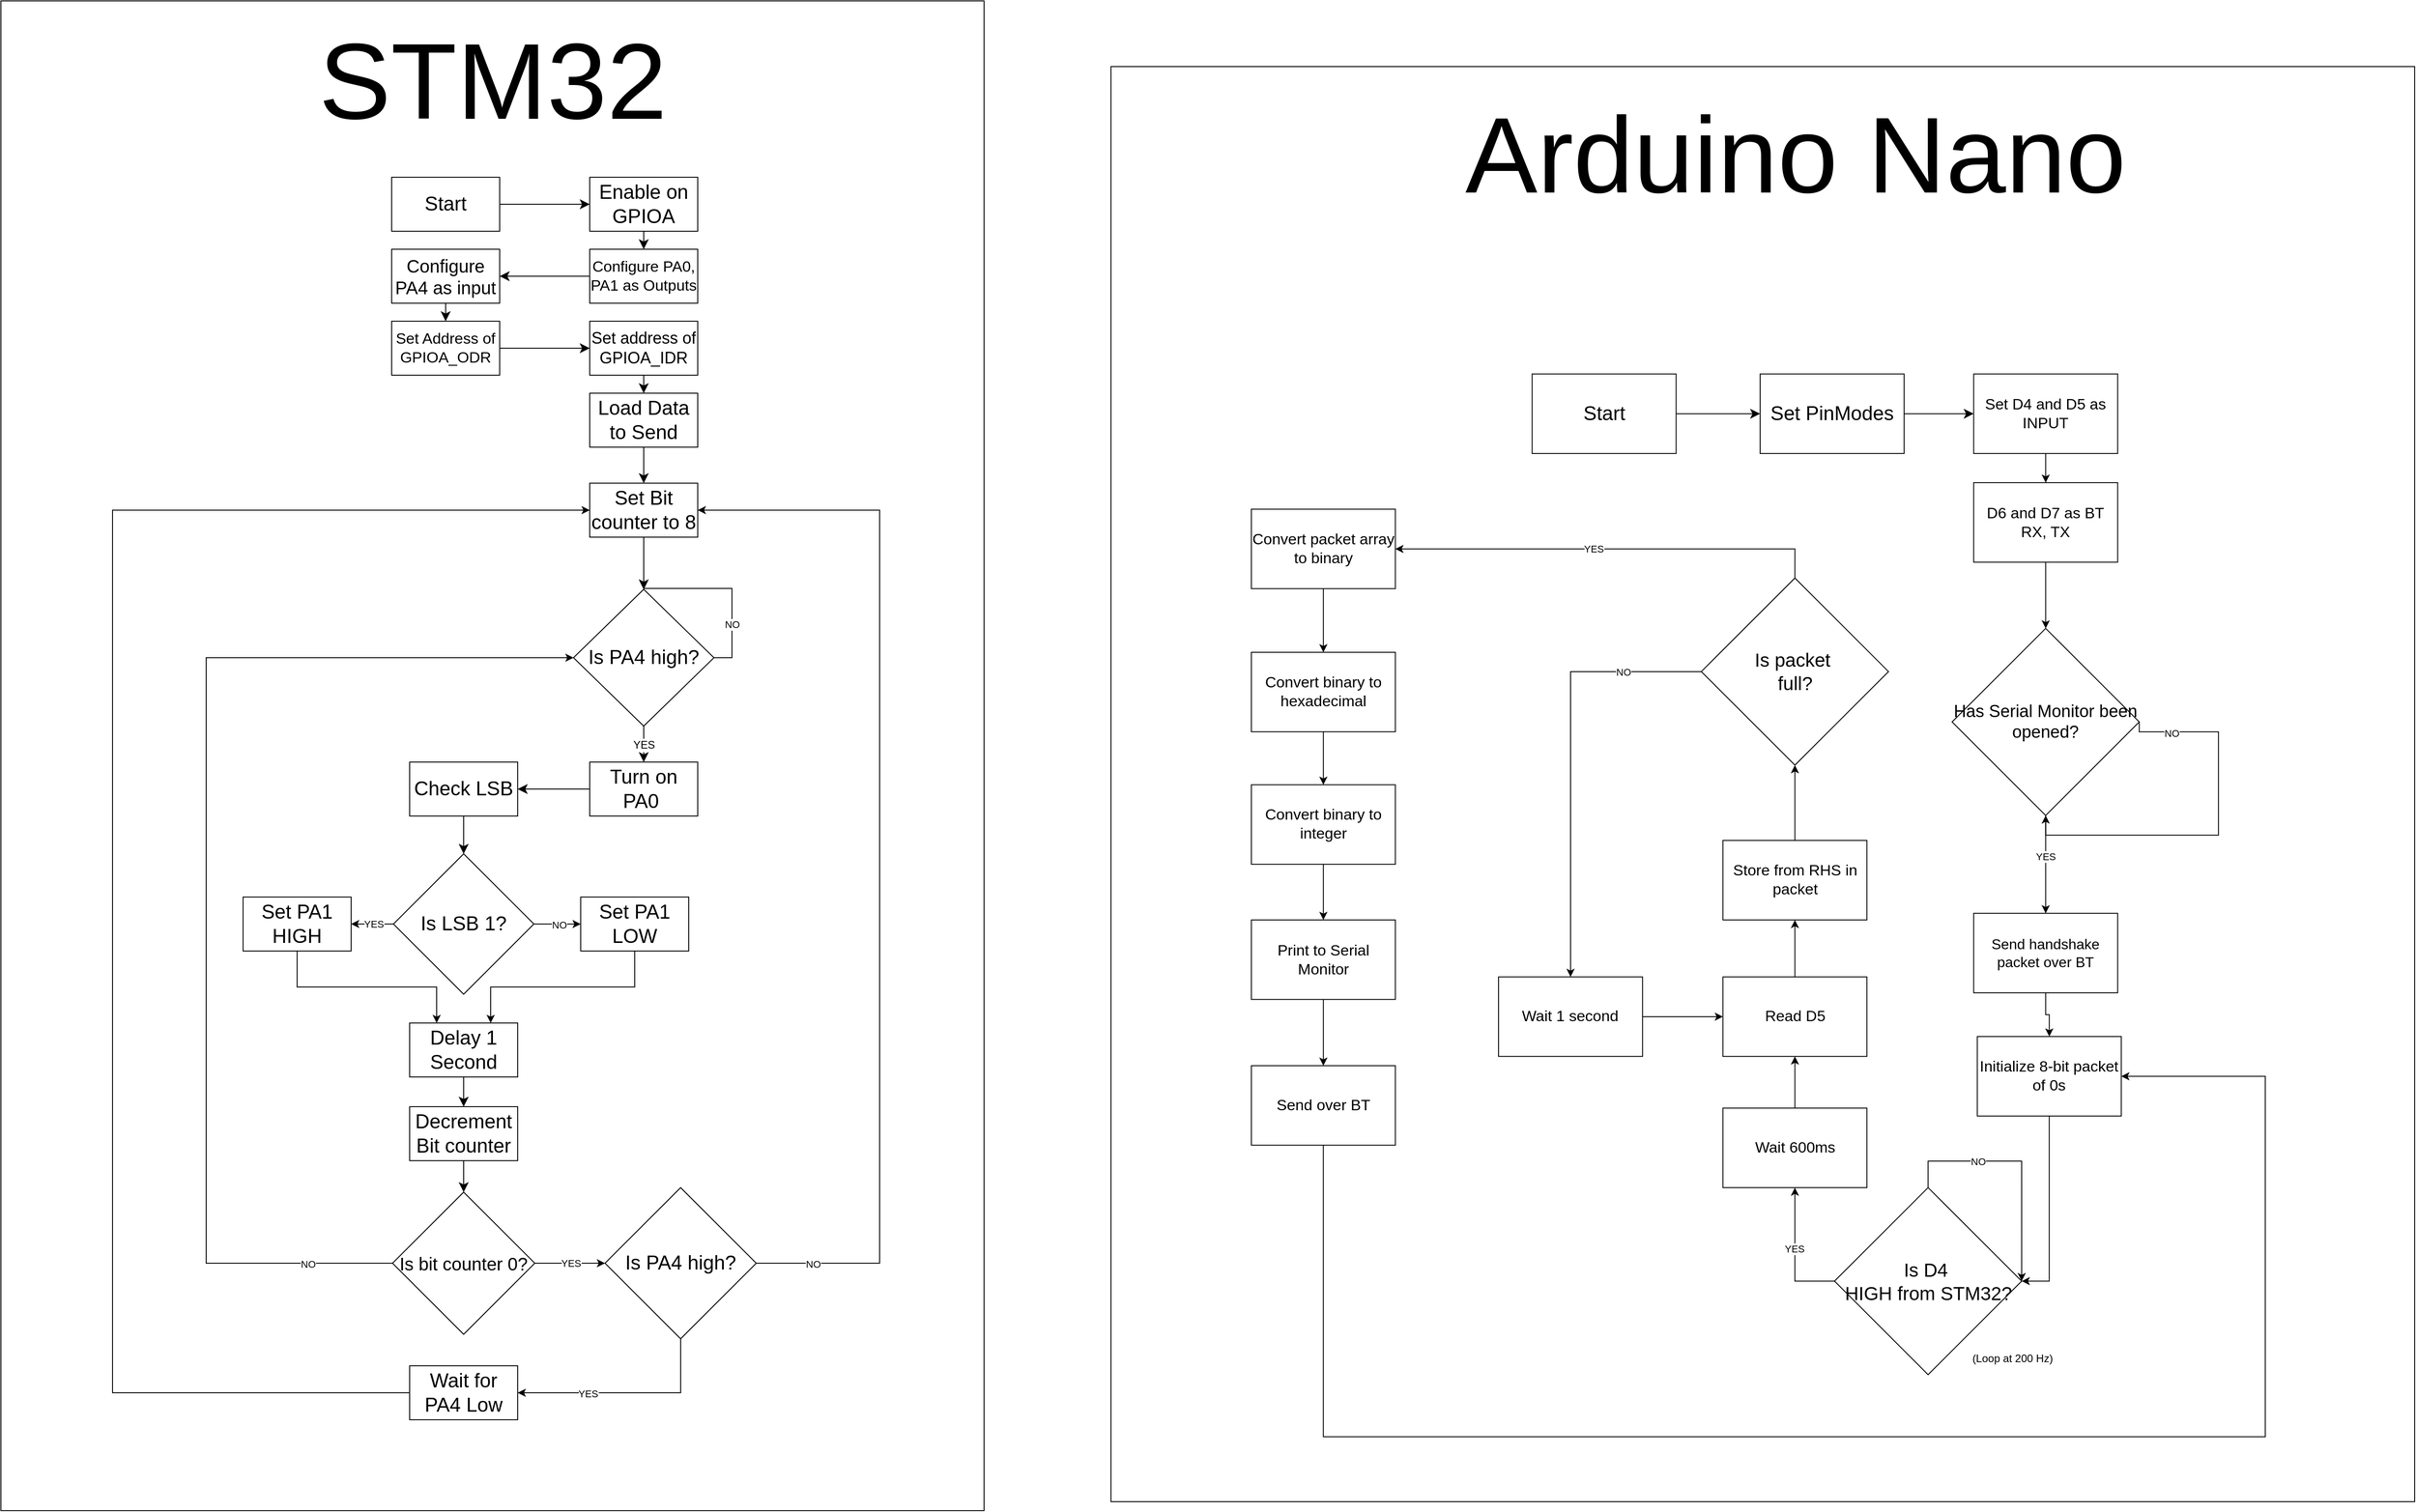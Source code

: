 <mxfile version="27.0.5">
  <diagram name="Page-1" id="XIZshbfn7NMJk_1GvI07">
    <mxGraphModel dx="4177" dy="2277" grid="0" gridSize="10" guides="1" tooltips="1" connect="1" arrows="1" fold="1" page="0" pageScale="1" pageWidth="850" pageHeight="1100" math="0" shadow="0">
      <root>
        <mxCell id="0" />
        <mxCell id="1" parent="0" />
        <mxCell id="Hcrr5EgMV3pNzxd26oQe-16" value="" style="rounded=0;whiteSpace=wrap;html=1;" vertex="1" parent="1">
          <mxGeometry x="-1134" y="-332" width="1092" height="1678" as="geometry" />
        </mxCell>
        <mxCell id="QBpZ6xTL5SgzaReXafCs-58" style="edgeStyle=none;curved=1;rounded=0;orthogonalLoop=1;jettySize=auto;html=1;exitX=0.5;exitY=1;exitDx=0;exitDy=0;entryX=0.5;entryY=0;entryDx=0;entryDy=0;fontSize=12;startSize=8;endSize=8;" parent="1" source="JjKQ8CQkzTSP6PZhoDlF-1" target="QBpZ6xTL5SgzaReXafCs-57" edge="1">
          <mxGeometry relative="1" as="geometry" />
        </mxCell>
        <mxCell id="JjKQ8CQkzTSP6PZhoDlF-1" value="&lt;font style=&quot;font-size: 22px;&quot;&gt;Load Data to Send&lt;/font&gt;" style="rounded=0;whiteSpace=wrap;html=1;" parent="1" vertex="1">
          <mxGeometry x="-480" y="104" width="120" height="60" as="geometry" />
        </mxCell>
        <mxCell id="QBpZ6xTL5SgzaReXafCs-24" style="edgeStyle=none;curved=1;rounded=0;orthogonalLoop=1;jettySize=auto;html=1;entryX=0.5;entryY=0;entryDx=0;entryDy=0;fontSize=12;startSize=8;endSize=8;" parent="1" source="JjKQ8CQkzTSP6PZhoDlF-5" target="JjKQ8CQkzTSP6PZhoDlF-6" edge="1">
          <mxGeometry relative="1" as="geometry" />
        </mxCell>
        <mxCell id="JjKQ8CQkzTSP6PZhoDlF-5" value="&lt;font style=&quot;font-size: 22px;&quot;&gt;Enable on GPIOA&lt;/font&gt;" style="whiteSpace=wrap;html=1;" parent="1" vertex="1">
          <mxGeometry x="-480" y="-136" width="120" height="60" as="geometry" />
        </mxCell>
        <mxCell id="QBpZ6xTL5SgzaReXafCs-23" style="edgeStyle=none;curved=1;rounded=0;orthogonalLoop=1;jettySize=auto;html=1;entryX=1;entryY=0.5;entryDx=0;entryDy=0;fontSize=12;startSize=8;endSize=8;" parent="1" source="JjKQ8CQkzTSP6PZhoDlF-6" target="QBpZ6xTL5SgzaReXafCs-1" edge="1">
          <mxGeometry relative="1" as="geometry" />
        </mxCell>
        <mxCell id="JjKQ8CQkzTSP6PZhoDlF-6" value="&lt;font style=&quot;font-size: 17px;&quot;&gt;Configure PA0, PA1 as Outputs&lt;/font&gt;" style="whiteSpace=wrap;html=1;" parent="1" vertex="1">
          <mxGeometry x="-480" y="-56" width="120" height="60" as="geometry" />
        </mxCell>
        <mxCell id="QBpZ6xTL5SgzaReXafCs-21" style="edgeStyle=none;curved=1;rounded=0;orthogonalLoop=1;jettySize=auto;html=1;entryX=0;entryY=0.5;entryDx=0;entryDy=0;fontSize=12;startSize=8;endSize=8;" parent="1" source="JjKQ8CQkzTSP6PZhoDlF-7" target="QBpZ6xTL5SgzaReXafCs-2" edge="1">
          <mxGeometry relative="1" as="geometry" />
        </mxCell>
        <mxCell id="JjKQ8CQkzTSP6PZhoDlF-7" value="&lt;font style=&quot;font-size: 17px;&quot;&gt;Set Address of GPIOA_ODR&lt;/font&gt;" style="whiteSpace=wrap;html=1;" parent="1" vertex="1">
          <mxGeometry x="-700" y="24" width="120" height="60" as="geometry" />
        </mxCell>
        <mxCell id="QBpZ6xTL5SgzaReXafCs-38" style="edgeStyle=none;curved=1;rounded=0;orthogonalLoop=1;jettySize=auto;html=1;entryX=1;entryY=0.5;entryDx=0;entryDy=0;fontSize=12;startSize=8;endSize=8;" parent="1" source="JjKQ8CQkzTSP6PZhoDlF-8" target="JjKQ8CQkzTSP6PZhoDlF-9" edge="1">
          <mxGeometry relative="1" as="geometry" />
        </mxCell>
        <mxCell id="JjKQ8CQkzTSP6PZhoDlF-8" value="&lt;font style=&quot;font-size: 22px;&quot;&gt;Turn on PA0&amp;nbsp;&lt;/font&gt;" style="whiteSpace=wrap;html=1;" parent="1" vertex="1">
          <mxGeometry x="-480" y="514" width="120" height="60" as="geometry" />
        </mxCell>
        <mxCell id="QBpZ6xTL5SgzaReXafCs-39" style="edgeStyle=none;curved=1;rounded=0;orthogonalLoop=1;jettySize=auto;html=1;fontSize=12;startSize=8;endSize=8;" parent="1" source="JjKQ8CQkzTSP6PZhoDlF-9" target="JjKQ8CQkzTSP6PZhoDlF-11" edge="1">
          <mxGeometry relative="1" as="geometry" />
        </mxCell>
        <mxCell id="JjKQ8CQkzTSP6PZhoDlF-9" value="&lt;font style=&quot;font-size: 22px;&quot;&gt;Check LSB&lt;/font&gt;" style="whiteSpace=wrap;html=1;" parent="1" vertex="1">
          <mxGeometry x="-680" y="514" width="120" height="60" as="geometry" />
        </mxCell>
        <mxCell id="JjKQ8CQkzTSP6PZhoDlF-15" style="edgeStyle=orthogonalEdgeStyle;rounded=0;orthogonalLoop=1;jettySize=auto;html=1;exitX=1;exitY=0.5;exitDx=0;exitDy=0;entryX=0;entryY=0.5;entryDx=0;entryDy=0;" parent="1" source="JjKQ8CQkzTSP6PZhoDlF-11" target="JjKQ8CQkzTSP6PZhoDlF-17" edge="1">
          <mxGeometry relative="1" as="geometry">
            <mxPoint x="-200" y="964" as="targetPoint" />
          </mxGeometry>
        </mxCell>
        <mxCell id="JjKQ8CQkzTSP6PZhoDlF-16" value="NO" style="edgeLabel;html=1;align=center;verticalAlign=middle;resizable=0;points=[];" parent="JjKQ8CQkzTSP6PZhoDlF-15" vertex="1" connectable="0">
          <mxGeometry x="0.029" y="-1" relative="1" as="geometry">
            <mxPoint x="1" as="offset" />
          </mxGeometry>
        </mxCell>
        <mxCell id="Hcrr5EgMV3pNzxd26oQe-9" style="edgeStyle=orthogonalEdgeStyle;rounded=0;orthogonalLoop=1;jettySize=auto;html=1;entryX=1;entryY=0.5;entryDx=0;entryDy=0;" edge="1" parent="1" source="JjKQ8CQkzTSP6PZhoDlF-11" target="JjKQ8CQkzTSP6PZhoDlF-13">
          <mxGeometry relative="1" as="geometry" />
        </mxCell>
        <mxCell id="Hcrr5EgMV3pNzxd26oQe-10" value="YES" style="edgeLabel;html=1;align=center;verticalAlign=middle;resizable=0;points=[];" vertex="1" connectable="0" parent="Hcrr5EgMV3pNzxd26oQe-9">
          <mxGeometry x="-0.231" y="3" relative="1" as="geometry">
            <mxPoint x="-4" y="-3" as="offset" />
          </mxGeometry>
        </mxCell>
        <mxCell id="JjKQ8CQkzTSP6PZhoDlF-11" value="&lt;font style=&quot;font-size: 22px;&quot;&gt;Is LSB 1?&lt;/font&gt;" style="rhombus;whiteSpace=wrap;html=1;aspect=fixed;" parent="1" vertex="1">
          <mxGeometry x="-698" y="616" width="156" height="156" as="geometry" />
        </mxCell>
        <mxCell id="JjKQ8CQkzTSP6PZhoDlF-21" style="edgeStyle=orthogonalEdgeStyle;rounded=0;orthogonalLoop=1;jettySize=auto;html=1;exitX=0.5;exitY=1;exitDx=0;exitDy=0;entryX=0.25;entryY=0;entryDx=0;entryDy=0;" parent="1" source="JjKQ8CQkzTSP6PZhoDlF-13" target="JjKQ8CQkzTSP6PZhoDlF-20" edge="1">
          <mxGeometry relative="1" as="geometry">
            <mxPoint x="-670" y="764" as="targetPoint" />
            <mxPoint x="-850" y="764" as="sourcePoint" />
          </mxGeometry>
        </mxCell>
        <mxCell id="JjKQ8CQkzTSP6PZhoDlF-13" value="&lt;font style=&quot;font-size: 22px;&quot;&gt;Set PA1 HIGH&lt;/font&gt;" style="whiteSpace=wrap;html=1;" parent="1" vertex="1">
          <mxGeometry x="-865" y="664" width="120" height="60" as="geometry" />
        </mxCell>
        <mxCell id="JjKQ8CQkzTSP6PZhoDlF-19" style="edgeStyle=orthogonalEdgeStyle;rounded=0;orthogonalLoop=1;jettySize=auto;html=1;exitX=0.5;exitY=1;exitDx=0;exitDy=0;entryX=0.75;entryY=0;entryDx=0;entryDy=0;" parent="1" source="JjKQ8CQkzTSP6PZhoDlF-17" target="JjKQ8CQkzTSP6PZhoDlF-20" edge="1">
          <mxGeometry relative="1" as="geometry">
            <mxPoint x="-610" y="824" as="targetPoint" />
            <Array as="points">
              <mxPoint x="-430" y="764" />
              <mxPoint x="-590" y="764" />
            </Array>
          </mxGeometry>
        </mxCell>
        <mxCell id="JjKQ8CQkzTSP6PZhoDlF-17" value="&lt;font style=&quot;font-size: 22px;&quot;&gt;Set PA1 LOW&lt;/font&gt;" style="whiteSpace=wrap;html=1;" parent="1" vertex="1">
          <mxGeometry x="-490" y="664" width="120" height="60" as="geometry" />
        </mxCell>
        <mxCell id="QBpZ6xTL5SgzaReXafCs-67" style="edgeStyle=none;curved=1;rounded=0;orthogonalLoop=1;jettySize=auto;html=1;exitX=0.5;exitY=1;exitDx=0;exitDy=0;entryX=0.5;entryY=0;entryDx=0;entryDy=0;fontSize=12;startSize=8;endSize=8;" parent="1" source="JjKQ8CQkzTSP6PZhoDlF-20" target="QBpZ6xTL5SgzaReXafCs-60" edge="1">
          <mxGeometry relative="1" as="geometry" />
        </mxCell>
        <mxCell id="JjKQ8CQkzTSP6PZhoDlF-20" value="&lt;font style=&quot;font-size: 22px;&quot;&gt;Delay 1 Second&lt;/font&gt;" style="whiteSpace=wrap;html=1;" parent="1" vertex="1">
          <mxGeometry x="-680" y="804" width="120" height="60" as="geometry" />
        </mxCell>
        <mxCell id="QBpZ6xTL5SgzaReXafCs-25" style="edgeStyle=none;curved=1;rounded=0;orthogonalLoop=1;jettySize=auto;html=1;fontSize=12;startSize=8;endSize=8;" parent="1" source="JjKQ8CQkzTSP6PZhoDlF-22" target="JjKQ8CQkzTSP6PZhoDlF-5" edge="1">
          <mxGeometry relative="1" as="geometry" />
        </mxCell>
        <mxCell id="JjKQ8CQkzTSP6PZhoDlF-22" value="&lt;font style=&quot;font-size: 22px;&quot;&gt;Start&lt;/font&gt;" style="whiteSpace=wrap;html=1;" parent="1" vertex="1">
          <mxGeometry x="-700" y="-136" width="120" height="60" as="geometry" />
        </mxCell>
        <mxCell id="QBpZ6xTL5SgzaReXafCs-22" style="edgeStyle=none;curved=1;rounded=0;orthogonalLoop=1;jettySize=auto;html=1;entryX=0.5;entryY=0;entryDx=0;entryDy=0;fontSize=12;startSize=8;endSize=8;" parent="1" source="QBpZ6xTL5SgzaReXafCs-1" target="JjKQ8CQkzTSP6PZhoDlF-7" edge="1">
          <mxGeometry relative="1" as="geometry" />
        </mxCell>
        <mxCell id="QBpZ6xTL5SgzaReXafCs-1" value="&lt;font style=&quot;font-size: 20px;&quot;&gt;Configure PA4 as input&lt;/font&gt;" style="whiteSpace=wrap;html=1;" parent="1" vertex="1">
          <mxGeometry x="-700" y="-56" width="120" height="60" as="geometry" />
        </mxCell>
        <mxCell id="QBpZ6xTL5SgzaReXafCs-20" style="edgeStyle=none;curved=1;rounded=0;orthogonalLoop=1;jettySize=auto;html=1;entryX=0.5;entryY=0;entryDx=0;entryDy=0;fontSize=12;startSize=8;endSize=8;" parent="1" source="QBpZ6xTL5SgzaReXafCs-2" target="JjKQ8CQkzTSP6PZhoDlF-1" edge="1">
          <mxGeometry relative="1" as="geometry" />
        </mxCell>
        <mxCell id="QBpZ6xTL5SgzaReXafCs-2" value="&lt;font style=&quot;font-size: 18px;&quot;&gt;Set address of GPIOA_IDR&lt;/font&gt;" style="whiteSpace=wrap;html=1;" parent="1" vertex="1">
          <mxGeometry x="-480" y="24" width="120" height="60" as="geometry" />
        </mxCell>
        <mxCell id="QBpZ6xTL5SgzaReXafCs-5" style="edgeStyle=none;curved=1;rounded=0;orthogonalLoop=1;jettySize=auto;html=1;exitX=0.5;exitY=1;exitDx=0;exitDy=0;fontSize=12;startSize=8;endSize=8;entryX=0.5;entryY=0;entryDx=0;entryDy=0;" parent="1" source="QBpZ6xTL5SgzaReXafCs-4" target="JjKQ8CQkzTSP6PZhoDlF-8" edge="1">
          <mxGeometry relative="1" as="geometry">
            <mxPoint x="-420" y="524" as="targetPoint" />
          </mxGeometry>
        </mxCell>
        <mxCell id="QBpZ6xTL5SgzaReXafCs-15" value="YES" style="edgeLabel;html=1;align=center;verticalAlign=middle;resizable=0;points=[];fontSize=12;" parent="QBpZ6xTL5SgzaReXafCs-5" vertex="1" connectable="0">
          <mxGeometry x="0.086" y="4" relative="1" as="geometry">
            <mxPoint x="-4" y="-1" as="offset" />
          </mxGeometry>
        </mxCell>
        <mxCell id="QBpZ6xTL5SgzaReXafCs-4" value="&lt;font style=&quot;font-size: 22px;&quot;&gt;Is PA4 high?&lt;/font&gt;" style="rhombus;whiteSpace=wrap;html=1;" parent="1" vertex="1">
          <mxGeometry x="-498" y="322" width="156" height="152" as="geometry" />
        </mxCell>
        <mxCell id="Hcrr5EgMV3pNzxd26oQe-4" style="edgeStyle=orthogonalEdgeStyle;rounded=0;orthogonalLoop=1;jettySize=auto;html=1;entryX=0;entryY=0.5;entryDx=0;entryDy=0;exitX=0;exitY=0.5;exitDx=0;exitDy=0;" edge="1" parent="1" source="QBpZ6xTL5SgzaReXafCs-40" target="QBpZ6xTL5SgzaReXafCs-4">
          <mxGeometry relative="1" as="geometry">
            <mxPoint x="-521" y="363" as="targetPoint" />
            <mxPoint x="-862" y="1036" as="sourcePoint" />
            <Array as="points">
              <mxPoint x="-906" y="1071" />
              <mxPoint x="-906" y="398" />
            </Array>
          </mxGeometry>
        </mxCell>
        <mxCell id="Hcrr5EgMV3pNzxd26oQe-5" value="NO" style="edgeLabel;html=1;align=center;verticalAlign=middle;resizable=0;points=[];" vertex="1" connectable="0" parent="Hcrr5EgMV3pNzxd26oQe-4">
          <mxGeometry x="-0.853" y="1" relative="1" as="geometry">
            <mxPoint as="offset" />
          </mxGeometry>
        </mxCell>
        <mxCell id="Hcrr5EgMV3pNzxd26oQe-24" value="" style="edgeStyle=orthogonalEdgeStyle;rounded=0;orthogonalLoop=1;jettySize=auto;html=1;" edge="1" parent="1" source="QBpZ6xTL5SgzaReXafCs-40" target="Hcrr5EgMV3pNzxd26oQe-23">
          <mxGeometry relative="1" as="geometry" />
        </mxCell>
        <mxCell id="Hcrr5EgMV3pNzxd26oQe-25" value="YES" style="edgeLabel;html=1;align=center;verticalAlign=middle;resizable=0;points=[];" vertex="1" connectable="0" parent="Hcrr5EgMV3pNzxd26oQe-24">
          <mxGeometry x="-0.017" y="3" relative="1" as="geometry">
            <mxPoint x="1" y="3" as="offset" />
          </mxGeometry>
        </mxCell>
        <mxCell id="QBpZ6xTL5SgzaReXafCs-40" value="&lt;font style=&quot;font-size: 20px;&quot;&gt;Is bit counter 0?&lt;/font&gt;" style="rhombus;whiteSpace=wrap;html=1;aspect=fixed;" parent="1" vertex="1">
          <mxGeometry x="-699" y="992" width="158" height="158" as="geometry" />
        </mxCell>
        <mxCell id="Hcrr5EgMV3pNzxd26oQe-1" style="edgeStyle=orthogonalEdgeStyle;rounded=0;orthogonalLoop=1;jettySize=auto;html=1;endArrow=classic;startFill=0;endFill=1;entryX=0;entryY=0.5;entryDx=0;entryDy=0;exitX=0;exitY=0.5;exitDx=0;exitDy=0;" edge="1" parent="1" source="QBpZ6xTL5SgzaReXafCs-49">
          <mxGeometry relative="1" as="geometry">
            <mxPoint x="-480" y="234" as="targetPoint" />
            <mxPoint x="-1000" y="1154" as="sourcePoint" />
            <Array as="points">
              <mxPoint x="-1010" y="1215" />
              <mxPoint x="-1010" y="234" />
            </Array>
          </mxGeometry>
        </mxCell>
        <mxCell id="Hcrr5EgMV3pNzxd26oQe-26" style="edgeStyle=orthogonalEdgeStyle;rounded=0;orthogonalLoop=1;jettySize=auto;html=1;entryX=0.5;entryY=1;entryDx=0;entryDy=0;endArrow=none;startFill=1;startArrow=classic;" edge="1" parent="1" source="QBpZ6xTL5SgzaReXafCs-49" target="Hcrr5EgMV3pNzxd26oQe-23">
          <mxGeometry relative="1" as="geometry" />
        </mxCell>
        <mxCell id="Hcrr5EgMV3pNzxd26oQe-27" value="YES" style="edgeLabel;html=1;align=center;verticalAlign=middle;resizable=0;points=[];" vertex="1" connectable="0" parent="Hcrr5EgMV3pNzxd26oQe-26">
          <mxGeometry x="-0.358" y="-1" relative="1" as="geometry">
            <mxPoint as="offset" />
          </mxGeometry>
        </mxCell>
        <mxCell id="QBpZ6xTL5SgzaReXafCs-49" value="&lt;font style=&quot;font-size: 22px;&quot;&gt;Wait for PA4 Low&lt;/font&gt;" style="whiteSpace=wrap;html=1;" parent="1" vertex="1">
          <mxGeometry x="-680" y="1185" width="120" height="60" as="geometry" />
        </mxCell>
        <mxCell id="QBpZ6xTL5SgzaReXafCs-59" style="edgeStyle=none;curved=1;rounded=0;orthogonalLoop=1;jettySize=auto;html=1;exitX=0.5;exitY=1;exitDx=0;exitDy=0;entryX=0.5;entryY=0;entryDx=0;entryDy=0;fontSize=12;startSize=8;endSize=8;" parent="1" source="QBpZ6xTL5SgzaReXafCs-57" target="QBpZ6xTL5SgzaReXafCs-4" edge="1">
          <mxGeometry relative="1" as="geometry" />
        </mxCell>
        <mxCell id="QBpZ6xTL5SgzaReXafCs-57" value="&lt;font style=&quot;font-size: 22px;&quot;&gt;Set Bit counter to 8&lt;/font&gt;" style="rounded=0;whiteSpace=wrap;html=1;" parent="1" vertex="1">
          <mxGeometry x="-480" y="204" width="120" height="60" as="geometry" />
        </mxCell>
        <mxCell id="QBpZ6xTL5SgzaReXafCs-68" style="edgeStyle=none;curved=1;rounded=0;orthogonalLoop=1;jettySize=auto;html=1;exitX=0.5;exitY=1;exitDx=0;exitDy=0;entryX=0.5;entryY=0;entryDx=0;entryDy=0;fontSize=12;startSize=8;endSize=8;" parent="1" source="QBpZ6xTL5SgzaReXafCs-60" target="QBpZ6xTL5SgzaReXafCs-40" edge="1">
          <mxGeometry relative="1" as="geometry" />
        </mxCell>
        <mxCell id="QBpZ6xTL5SgzaReXafCs-60" value="&lt;font style=&quot;font-size: 22px;&quot;&gt;Decrement Bit counter&lt;/font&gt;" style="whiteSpace=wrap;html=1;" parent="1" vertex="1">
          <mxGeometry x="-680" y="897" width="120" height="60" as="geometry" />
        </mxCell>
        <mxCell id="Hcrr5EgMV3pNzxd26oQe-17" value="&lt;font style=&quot;font-size: 120px;&quot;&gt;STM32&lt;/font&gt;" style="text;html=1;align=center;verticalAlign=middle;resizable=0;points=[];autosize=1;strokeColor=none;fillColor=none;" vertex="1" parent="1">
          <mxGeometry x="-790.5" y="-322" width="405" height="156" as="geometry" />
        </mxCell>
        <mxCell id="Hcrr5EgMV3pNzxd26oQe-21" style="edgeStyle=orthogonalEdgeStyle;rounded=0;orthogonalLoop=1;jettySize=auto;html=1;entryX=1;entryY=0.5;entryDx=0;entryDy=0;endArrow=none;startFill=1;startArrow=classic;" edge="1" parent="1" source="QBpZ6xTL5SgzaReXafCs-4" target="QBpZ6xTL5SgzaReXafCs-4">
          <mxGeometry relative="1" as="geometry">
            <Array as="points">
              <mxPoint x="-420" y="321" />
              <mxPoint x="-322" y="321" />
              <mxPoint x="-322" y="398" />
            </Array>
          </mxGeometry>
        </mxCell>
        <mxCell id="Hcrr5EgMV3pNzxd26oQe-22" value="NO" style="edgeLabel;html=1;align=center;verticalAlign=middle;resizable=0;points=[];" vertex="1" connectable="0" parent="Hcrr5EgMV3pNzxd26oQe-21">
          <mxGeometry x="0.417" relative="1" as="geometry">
            <mxPoint as="offset" />
          </mxGeometry>
        </mxCell>
        <mxCell id="Hcrr5EgMV3pNzxd26oQe-28" style="edgeStyle=orthogonalEdgeStyle;rounded=0;orthogonalLoop=1;jettySize=auto;html=1;entryX=1;entryY=0.5;entryDx=0;entryDy=0;" edge="1" parent="1" source="Hcrr5EgMV3pNzxd26oQe-23" target="QBpZ6xTL5SgzaReXafCs-57">
          <mxGeometry relative="1" as="geometry">
            <Array as="points">
              <mxPoint x="-158" y="1071" />
              <mxPoint x="-158" y="234" />
            </Array>
          </mxGeometry>
        </mxCell>
        <mxCell id="Hcrr5EgMV3pNzxd26oQe-29" value="NO&lt;div&gt;&lt;br&gt;&lt;/div&gt;" style="edgeLabel;html=1;align=center;verticalAlign=middle;resizable=0;points=[];" vertex="1" connectable="0" parent="Hcrr5EgMV3pNzxd26oQe-28">
          <mxGeometry x="-0.895" y="-5" relative="1" as="geometry">
            <mxPoint x="1" y="3" as="offset" />
          </mxGeometry>
        </mxCell>
        <mxCell id="Hcrr5EgMV3pNzxd26oQe-23" value="&lt;font style=&quot;font-size: 22px;&quot;&gt;Is PA4 high?&lt;/font&gt;" style="rhombus;whiteSpace=wrap;html=1;aspect=fixed;" vertex="1" parent="1">
          <mxGeometry x="-463" y="987" width="168" height="168" as="geometry" />
        </mxCell>
        <mxCell id="Hcrr5EgMV3pNzxd26oQe-30" value="" style="group" vertex="1" connectable="0" parent="1">
          <mxGeometry x="99" y="-259" width="1448" height="1595" as="geometry" />
        </mxCell>
        <mxCell id="Hcrr5EgMV3pNzxd26oQe-31" value="" style="rounded=0;whiteSpace=wrap;html=1;" vertex="1" parent="Hcrr5EgMV3pNzxd26oQe-30">
          <mxGeometry width="1448" height="1595" as="geometry" />
        </mxCell>
        <mxCell id="Hcrr5EgMV3pNzxd26oQe-32" style="edgeStyle=none;curved=1;rounded=0;orthogonalLoop=1;jettySize=auto;html=1;fontSize=12;startSize=8;endSize=8;" edge="1" parent="Hcrr5EgMV3pNzxd26oQe-30" source="Hcrr5EgMV3pNzxd26oQe-33" target="Hcrr5EgMV3pNzxd26oQe-35">
          <mxGeometry relative="1" as="geometry">
            <mxPoint x="1032.858" y="321.062" as="targetPoint" />
          </mxGeometry>
        </mxCell>
        <mxCell id="Hcrr5EgMV3pNzxd26oQe-33" value="&lt;span style=&quot;font-size: 22px;&quot;&gt;Set PinModes&lt;/span&gt;" style="whiteSpace=wrap;html=1;" vertex="1" parent="Hcrr5EgMV3pNzxd26oQe-30">
          <mxGeometry x="721.001" y="341.681" width="159.926" height="88.366" as="geometry" />
        </mxCell>
        <mxCell id="Hcrr5EgMV3pNzxd26oQe-34" style="edgeStyle=orthogonalEdgeStyle;rounded=0;orthogonalLoop=1;jettySize=auto;html=1;exitX=0.5;exitY=1;exitDx=0;exitDy=0;entryX=0.5;entryY=0;entryDx=0;entryDy=0;" edge="1" parent="Hcrr5EgMV3pNzxd26oQe-30" source="Hcrr5EgMV3pNzxd26oQe-35" target="Hcrr5EgMV3pNzxd26oQe-41">
          <mxGeometry relative="1" as="geometry" />
        </mxCell>
        <mxCell id="Hcrr5EgMV3pNzxd26oQe-35" value="&lt;span style=&quot;font-size: 17px;&quot;&gt;Set D4 and D5 as INPUT&lt;/span&gt;" style="whiteSpace=wrap;html=1;" vertex="1" parent="Hcrr5EgMV3pNzxd26oQe-30">
          <mxGeometry x="958.225" y="341.681" width="159.926" height="88.366" as="geometry" />
        </mxCell>
        <mxCell id="Hcrr5EgMV3pNzxd26oQe-36" style="edgeStyle=orthogonalEdgeStyle;rounded=0;orthogonalLoop=1;jettySize=auto;html=1;exitX=0.5;exitY=1;exitDx=0;exitDy=0;entryX=0.5;entryY=0;entryDx=0;entryDy=0;" edge="1" parent="Hcrr5EgMV3pNzxd26oQe-30" source="Hcrr5EgMV3pNzxd26oQe-37" target="Hcrr5EgMV3pNzxd26oQe-49">
          <mxGeometry relative="1" as="geometry" />
        </mxCell>
        <mxCell id="Hcrr5EgMV3pNzxd26oQe-37" value="&lt;font style=&quot;font-size: 16px;&quot;&gt;Send handshake packet over BT&lt;/font&gt;" style="whiteSpace=wrap;html=1;" vertex="1" parent="Hcrr5EgMV3pNzxd26oQe-30">
          <mxGeometry x="958.225" y="941.094" width="159.926" height="88.366" as="geometry" />
        </mxCell>
        <mxCell id="Hcrr5EgMV3pNzxd26oQe-38" style="edgeStyle=none;curved=1;rounded=0;orthogonalLoop=1;jettySize=auto;html=1;fontSize=12;startSize=8;endSize=8;" edge="1" parent="Hcrr5EgMV3pNzxd26oQe-30" source="Hcrr5EgMV3pNzxd26oQe-39" target="Hcrr5EgMV3pNzxd26oQe-33">
          <mxGeometry relative="1" as="geometry" />
        </mxCell>
        <mxCell id="Hcrr5EgMV3pNzxd26oQe-39" value="&lt;font style=&quot;font-size: 22px;&quot;&gt;Start&lt;/font&gt;" style="whiteSpace=wrap;html=1;" vertex="1" parent="Hcrr5EgMV3pNzxd26oQe-30">
          <mxGeometry x="467.785" y="341.681" width="159.926" height="88.366" as="geometry" />
        </mxCell>
        <mxCell id="Hcrr5EgMV3pNzxd26oQe-40" value="" style="edgeStyle=orthogonalEdgeStyle;rounded=0;orthogonalLoop=1;jettySize=auto;html=1;" edge="1" parent="Hcrr5EgMV3pNzxd26oQe-30" source="Hcrr5EgMV3pNzxd26oQe-41" target="Hcrr5EgMV3pNzxd26oQe-45">
          <mxGeometry relative="1" as="geometry" />
        </mxCell>
        <mxCell id="Hcrr5EgMV3pNzxd26oQe-41" value="&lt;font style=&quot;font-size: 17px;&quot;&gt;D6 and D7 as BT RX, TX&lt;/font&gt;" style="whiteSpace=wrap;html=1;" vertex="1" parent="Hcrr5EgMV3pNzxd26oQe-30">
          <mxGeometry x="958.225" y="462.447" width="159.926" height="88.366" as="geometry" />
        </mxCell>
        <mxCell id="Hcrr5EgMV3pNzxd26oQe-42" value="&lt;font style=&quot;font-size: 120px;&quot;&gt;Arduino Nano&lt;/font&gt;" style="text;html=1;align=center;verticalAlign=middle;resizable=0;points=[];autosize=1;strokeColor=none;fillColor=none;" vertex="1" parent="Hcrr5EgMV3pNzxd26oQe-30">
          <mxGeometry x="383.65" y="18.995" width="752" height="156" as="geometry" />
        </mxCell>
        <mxCell id="Hcrr5EgMV3pNzxd26oQe-43" style="edgeStyle=orthogonalEdgeStyle;rounded=0;orthogonalLoop=1;jettySize=auto;html=1;exitX=0.5;exitY=1;exitDx=0;exitDy=0;entryX=0.5;entryY=0;entryDx=0;entryDy=0;" edge="1" parent="Hcrr5EgMV3pNzxd26oQe-30" source="Hcrr5EgMV3pNzxd26oQe-45" target="Hcrr5EgMV3pNzxd26oQe-37">
          <mxGeometry relative="1" as="geometry" />
        </mxCell>
        <mxCell id="Hcrr5EgMV3pNzxd26oQe-44" value="YES" style="edgeLabel;html=1;align=center;verticalAlign=middle;resizable=0;points=[];" vertex="1" connectable="0" parent="Hcrr5EgMV3pNzxd26oQe-43">
          <mxGeometry x="-0.217" y="2" relative="1" as="geometry">
            <mxPoint x="-2" y="3" as="offset" />
          </mxGeometry>
        </mxCell>
        <mxCell id="Hcrr5EgMV3pNzxd26oQe-45" value="&lt;font style=&quot;font-size: 19px;&quot;&gt;Has Serial Monitor been opened?&lt;/font&gt;" style="rhombus;whiteSpace=wrap;html=1;aspect=fixed;" vertex="1" parent="Hcrr5EgMV3pNzxd26oQe-30">
          <mxGeometry x="934.237" y="624.451" width="207.904" height="207.904" as="geometry" />
        </mxCell>
        <mxCell id="Hcrr5EgMV3pNzxd26oQe-46" style="edgeStyle=orthogonalEdgeStyle;rounded=0;orthogonalLoop=1;jettySize=auto;html=1;entryX=1;entryY=0.5;entryDx=0;entryDy=0;startArrow=classic;startFill=1;endArrow=none;endFill=0;exitX=0.5;exitY=1;exitDx=0;exitDy=0;" edge="1" parent="Hcrr5EgMV3pNzxd26oQe-30" source="Hcrr5EgMV3pNzxd26oQe-45" target="Hcrr5EgMV3pNzxd26oQe-45">
          <mxGeometry relative="1" as="geometry">
            <Array as="points">
              <mxPoint x="1230.1" y="854.201" />
              <mxPoint x="1230.1" y="739.326" />
            </Array>
          </mxGeometry>
        </mxCell>
        <mxCell id="Hcrr5EgMV3pNzxd26oQe-47" value="NO" style="edgeLabel;html=1;align=center;verticalAlign=middle;resizable=0;points=[];" vertex="1" connectable="0" parent="Hcrr5EgMV3pNzxd26oQe-46">
          <mxGeometry x="0.781" y="1" relative="1" as="geometry">
            <mxPoint as="offset" />
          </mxGeometry>
        </mxCell>
        <mxCell id="Hcrr5EgMV3pNzxd26oQe-48" style="edgeStyle=orthogonalEdgeStyle;rounded=0;orthogonalLoop=1;jettySize=auto;html=1;entryX=1;entryY=0.5;entryDx=0;entryDy=0;" edge="1" parent="Hcrr5EgMV3pNzxd26oQe-30" source="Hcrr5EgMV3pNzxd26oQe-49" target="Hcrr5EgMV3pNzxd26oQe-54">
          <mxGeometry relative="1" as="geometry" />
        </mxCell>
        <mxCell id="Hcrr5EgMV3pNzxd26oQe-49" value="&lt;font style=&quot;font-size: 17px;&quot;&gt;Initialize 8-bit packet of 0s&lt;/font&gt;" style="whiteSpace=wrap;html=1;" vertex="1" parent="Hcrr5EgMV3pNzxd26oQe-30">
          <mxGeometry x="962.224" y="1078.061" width="159.926" height="88.366" as="geometry" />
        </mxCell>
        <mxCell id="Hcrr5EgMV3pNzxd26oQe-50" style="edgeStyle=orthogonalEdgeStyle;rounded=0;orthogonalLoop=1;jettySize=auto;html=1;exitX=0;exitY=0.5;exitDx=0;exitDy=0;" edge="1" parent="Hcrr5EgMV3pNzxd26oQe-30" source="Hcrr5EgMV3pNzxd26oQe-54" target="Hcrr5EgMV3pNzxd26oQe-57">
          <mxGeometry relative="1" as="geometry" />
        </mxCell>
        <mxCell id="Hcrr5EgMV3pNzxd26oQe-51" value="YES" style="edgeLabel;html=1;align=center;verticalAlign=middle;resizable=0;points=[];" vertex="1" connectable="0" parent="Hcrr5EgMV3pNzxd26oQe-50">
          <mxGeometry x="0.079" y="1" relative="1" as="geometry">
            <mxPoint as="offset" />
          </mxGeometry>
        </mxCell>
        <mxCell id="Hcrr5EgMV3pNzxd26oQe-52" style="edgeStyle=orthogonalEdgeStyle;rounded=0;orthogonalLoop=1;jettySize=auto;html=1;entryX=1;entryY=0.5;entryDx=0;entryDy=0;" edge="1" parent="Hcrr5EgMV3pNzxd26oQe-30" source="Hcrr5EgMV3pNzxd26oQe-54" target="Hcrr5EgMV3pNzxd26oQe-54">
          <mxGeometry relative="1" as="geometry">
            <mxPoint x="1006.088" y="1535.641" as="targetPoint" />
            <Array as="points">
              <mxPoint x="907.582" y="1216.5" />
              <mxPoint x="1011.534" y="1216.5" />
            </Array>
          </mxGeometry>
        </mxCell>
        <mxCell id="Hcrr5EgMV3pNzxd26oQe-53" value="NO" style="edgeLabel;html=1;align=center;verticalAlign=middle;resizable=0;points=[];" vertex="1" connectable="0" parent="Hcrr5EgMV3pNzxd26oQe-52">
          <mxGeometry x="-0.244" relative="1" as="geometry">
            <mxPoint x="-16" as="offset" />
          </mxGeometry>
        </mxCell>
        <mxCell id="Hcrr5EgMV3pNzxd26oQe-54" value="&lt;font style=&quot;font-size: 21px;&quot;&gt;Is D4&amp;nbsp;&lt;/font&gt;&lt;div&gt;&lt;font style=&quot;font-size: 21px;&quot;&gt;HIGH from STM32?&lt;/font&gt;&lt;/div&gt;" style="rhombus;whiteSpace=wrap;html=1;aspect=fixed;" vertex="1" parent="Hcrr5EgMV3pNzxd26oQe-30">
          <mxGeometry x="803.63" y="1245.956" width="207.904" height="207.904" as="geometry" />
        </mxCell>
        <mxCell id="Hcrr5EgMV3pNzxd26oQe-55" value="(Loop at 200 Hz)" style="text;html=1;align=center;verticalAlign=middle;resizable=0;points=[];autosize=1;strokeColor=none;fillColor=none;" vertex="1" parent="Hcrr5EgMV3pNzxd26oQe-30">
          <mxGeometry x="947.564" y="1422.687" width="107" height="26" as="geometry" />
        </mxCell>
        <mxCell id="Hcrr5EgMV3pNzxd26oQe-56" value="" style="edgeStyle=orthogonalEdgeStyle;rounded=0;orthogonalLoop=1;jettySize=auto;html=1;" edge="1" parent="Hcrr5EgMV3pNzxd26oQe-30" source="Hcrr5EgMV3pNzxd26oQe-57" target="Hcrr5EgMV3pNzxd26oQe-68">
          <mxGeometry relative="1" as="geometry" />
        </mxCell>
        <mxCell id="Hcrr5EgMV3pNzxd26oQe-57" value="&lt;font style=&quot;font-size: 17px;&quot;&gt;Wait 600ms&lt;/font&gt;" style="whiteSpace=wrap;html=1;" vertex="1" parent="Hcrr5EgMV3pNzxd26oQe-30">
          <mxGeometry x="679.687" y="1157.59" width="159.926" height="88.366" as="geometry" />
        </mxCell>
        <mxCell id="Hcrr5EgMV3pNzxd26oQe-58" value="" style="edgeStyle=orthogonalEdgeStyle;rounded=0;orthogonalLoop=1;jettySize=auto;html=1;" edge="1" parent="Hcrr5EgMV3pNzxd26oQe-30" source="Hcrr5EgMV3pNzxd26oQe-59" target="Hcrr5EgMV3pNzxd26oQe-64">
          <mxGeometry relative="1" as="geometry" />
        </mxCell>
        <mxCell id="Hcrr5EgMV3pNzxd26oQe-59" value="&lt;font style=&quot;font-size: 17px;&quot;&gt;Store from RHS in packet&lt;/font&gt;" style="whiteSpace=wrap;html=1;" vertex="1" parent="Hcrr5EgMV3pNzxd26oQe-30">
          <mxGeometry x="679.687" y="860.092" width="159.926" height="88.366" as="geometry" />
        </mxCell>
        <mxCell id="Hcrr5EgMV3pNzxd26oQe-60" style="edgeStyle=orthogonalEdgeStyle;rounded=0;orthogonalLoop=1;jettySize=auto;html=1;" edge="1" parent="Hcrr5EgMV3pNzxd26oQe-30" source="Hcrr5EgMV3pNzxd26oQe-64" target="Hcrr5EgMV3pNzxd26oQe-66">
          <mxGeometry relative="1" as="geometry" />
        </mxCell>
        <mxCell id="Hcrr5EgMV3pNzxd26oQe-61" value="NO" style="edgeLabel;html=1;align=center;verticalAlign=middle;resizable=0;points=[];" vertex="1" connectable="0" parent="Hcrr5EgMV3pNzxd26oQe-60">
          <mxGeometry x="-0.641" y="3" relative="1" as="geometry">
            <mxPoint y="-3" as="offset" />
          </mxGeometry>
        </mxCell>
        <mxCell id="Hcrr5EgMV3pNzxd26oQe-62" style="edgeStyle=orthogonalEdgeStyle;rounded=0;orthogonalLoop=1;jettySize=auto;html=1;entryX=1;entryY=0.5;entryDx=0;entryDy=0;exitX=0.5;exitY=0;exitDx=0;exitDy=0;" edge="1" parent="Hcrr5EgMV3pNzxd26oQe-30" source="Hcrr5EgMV3pNzxd26oQe-64" target="Hcrr5EgMV3pNzxd26oQe-70">
          <mxGeometry relative="1" as="geometry" />
        </mxCell>
        <mxCell id="Hcrr5EgMV3pNzxd26oQe-63" value="YES" style="edgeLabel;html=1;align=center;verticalAlign=middle;resizable=0;points=[];" vertex="1" connectable="0" parent="Hcrr5EgMV3pNzxd26oQe-62">
          <mxGeometry x="-0.201" y="2" relative="1" as="geometry">
            <mxPoint x="-66" y="-2" as="offset" />
          </mxGeometry>
        </mxCell>
        <mxCell id="Hcrr5EgMV3pNzxd26oQe-64" value="&lt;span style=&quot;font-size: 21px;&quot;&gt;Is packet&amp;nbsp;&lt;/span&gt;&lt;div&gt;&lt;span style=&quot;font-size: 21px;&quot;&gt;full?&lt;/span&gt;&lt;/div&gt;" style="rhombus;whiteSpace=wrap;html=1;aspect=fixed;" vertex="1" parent="Hcrr5EgMV3pNzxd26oQe-30">
          <mxGeometry x="655.698" y="568.486" width="207.904" height="207.904" as="geometry" />
        </mxCell>
        <mxCell id="Hcrr5EgMV3pNzxd26oQe-65" value="" style="edgeStyle=orthogonalEdgeStyle;rounded=0;orthogonalLoop=1;jettySize=auto;html=1;" edge="1" parent="Hcrr5EgMV3pNzxd26oQe-30" source="Hcrr5EgMV3pNzxd26oQe-66" target="Hcrr5EgMV3pNzxd26oQe-68">
          <mxGeometry relative="1" as="geometry" />
        </mxCell>
        <mxCell id="Hcrr5EgMV3pNzxd26oQe-66" value="&lt;span style=&quot;font-size: 17px;&quot;&gt;Wait 1 second&lt;/span&gt;" style="whiteSpace=wrap;html=1;" vertex="1" parent="Hcrr5EgMV3pNzxd26oQe-30">
          <mxGeometry x="430.468" y="1011.787" width="159.926" height="88.366" as="geometry" />
        </mxCell>
        <mxCell id="Hcrr5EgMV3pNzxd26oQe-67" value="" style="edgeStyle=orthogonalEdgeStyle;rounded=0;orthogonalLoop=1;jettySize=auto;html=1;" edge="1" parent="Hcrr5EgMV3pNzxd26oQe-30" source="Hcrr5EgMV3pNzxd26oQe-68" target="Hcrr5EgMV3pNzxd26oQe-59">
          <mxGeometry relative="1" as="geometry" />
        </mxCell>
        <mxCell id="Hcrr5EgMV3pNzxd26oQe-68" value="&lt;span style=&quot;font-size: 17px;&quot;&gt;Read D5&lt;/span&gt;" style="whiteSpace=wrap;html=1;" vertex="1" parent="Hcrr5EgMV3pNzxd26oQe-30">
          <mxGeometry x="679.687" y="1011.787" width="159.926" height="88.366" as="geometry" />
        </mxCell>
        <mxCell id="Hcrr5EgMV3pNzxd26oQe-69" value="" style="edgeStyle=orthogonalEdgeStyle;rounded=0;orthogonalLoop=1;jettySize=auto;html=1;" edge="1" parent="Hcrr5EgMV3pNzxd26oQe-30" source="Hcrr5EgMV3pNzxd26oQe-70" target="Hcrr5EgMV3pNzxd26oQe-72">
          <mxGeometry relative="1" as="geometry" />
        </mxCell>
        <mxCell id="Hcrr5EgMV3pNzxd26oQe-70" value="&lt;span style=&quot;font-size: 17px;&quot;&gt;Convert packet array to binary&lt;/span&gt;" style="whiteSpace=wrap;html=1;" vertex="1" parent="Hcrr5EgMV3pNzxd26oQe-30">
          <mxGeometry x="155.928" y="491.902" width="159.926" height="88.366" as="geometry" />
        </mxCell>
        <mxCell id="Hcrr5EgMV3pNzxd26oQe-71" value="" style="edgeStyle=orthogonalEdgeStyle;rounded=0;orthogonalLoop=1;jettySize=auto;html=1;" edge="1" parent="Hcrr5EgMV3pNzxd26oQe-30" source="Hcrr5EgMV3pNzxd26oQe-72" target="Hcrr5EgMV3pNzxd26oQe-74">
          <mxGeometry relative="1" as="geometry" />
        </mxCell>
        <mxCell id="Hcrr5EgMV3pNzxd26oQe-72" value="&lt;span style=&quot;font-size: 17px;&quot;&gt;Convert binary to hexadecimal&lt;/span&gt;" style="whiteSpace=wrap;html=1;" vertex="1" parent="Hcrr5EgMV3pNzxd26oQe-30">
          <mxGeometry x="155.928" y="650.96" width="159.926" height="88.366" as="geometry" />
        </mxCell>
        <mxCell id="Hcrr5EgMV3pNzxd26oQe-73" value="" style="edgeStyle=orthogonalEdgeStyle;rounded=0;orthogonalLoop=1;jettySize=auto;html=1;" edge="1" parent="Hcrr5EgMV3pNzxd26oQe-30" source="Hcrr5EgMV3pNzxd26oQe-74" target="Hcrr5EgMV3pNzxd26oQe-76">
          <mxGeometry relative="1" as="geometry" />
        </mxCell>
        <mxCell id="Hcrr5EgMV3pNzxd26oQe-74" value="&lt;span style=&quot;font-size: 17px;&quot;&gt;Convert binary to integer&lt;/span&gt;" style="whiteSpace=wrap;html=1;" vertex="1" parent="Hcrr5EgMV3pNzxd26oQe-30">
          <mxGeometry x="155.928" y="798.236" width="159.926" height="88.366" as="geometry" />
        </mxCell>
        <mxCell id="Hcrr5EgMV3pNzxd26oQe-75" value="" style="edgeStyle=orthogonalEdgeStyle;rounded=0;orthogonalLoop=1;jettySize=auto;html=1;" edge="1" parent="Hcrr5EgMV3pNzxd26oQe-30" source="Hcrr5EgMV3pNzxd26oQe-76" target="Hcrr5EgMV3pNzxd26oQe-78">
          <mxGeometry relative="1" as="geometry" />
        </mxCell>
        <mxCell id="Hcrr5EgMV3pNzxd26oQe-76" value="&lt;span style=&quot;font-size: 17px;&quot;&gt;Print to Serial Monitor&lt;/span&gt;" style="whiteSpace=wrap;html=1;" vertex="1" parent="Hcrr5EgMV3pNzxd26oQe-30">
          <mxGeometry x="155.928" y="948.458" width="159.926" height="88.366" as="geometry" />
        </mxCell>
        <mxCell id="Hcrr5EgMV3pNzxd26oQe-77" style="edgeStyle=orthogonalEdgeStyle;rounded=0;orthogonalLoop=1;jettySize=auto;html=1;entryX=1;entryY=0.5;entryDx=0;entryDy=0;" edge="1" parent="Hcrr5EgMV3pNzxd26oQe-30" source="Hcrr5EgMV3pNzxd26oQe-78" target="Hcrr5EgMV3pNzxd26oQe-49">
          <mxGeometry relative="1" as="geometry">
            <mxPoint x="1282.076" y="1072.17" as="targetPoint" />
            <Array as="points">
              <mxPoint x="235.891" y="1522.835" />
              <mxPoint x="1282.076" y="1522.835" />
              <mxPoint x="1282.076" y="1122.244" />
            </Array>
          </mxGeometry>
        </mxCell>
        <mxCell id="Hcrr5EgMV3pNzxd26oQe-78" value="&lt;span style=&quot;font-size: 17px;&quot;&gt;Send over BT&lt;/span&gt;" style="whiteSpace=wrap;html=1;" vertex="1" parent="Hcrr5EgMV3pNzxd26oQe-30">
          <mxGeometry x="155.928" y="1110.462" width="159.926" height="88.366" as="geometry" />
        </mxCell>
      </root>
    </mxGraphModel>
  </diagram>
</mxfile>
